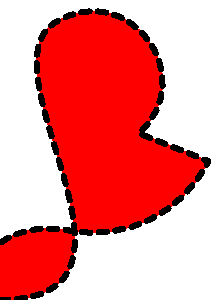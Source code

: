 
prologues:=3;

path p;
p = (0,0){right}..(20,100)..(50,60)--(75,50)...(25,25)..cycle;

beginfig(1);
fill p withcolor (1,0,0);
pickup pencircle scaled 2;
draw p dashed evenly;
endfig;


beginfig(2);
label ("whatever",(0,0)) scaled 10 rotated 24 ;
endfig;


beginfig(3);
fill p withcolor (1,0,0);
setbounds currentpicture to unitsquare scaled 20;
endfig;

end.
